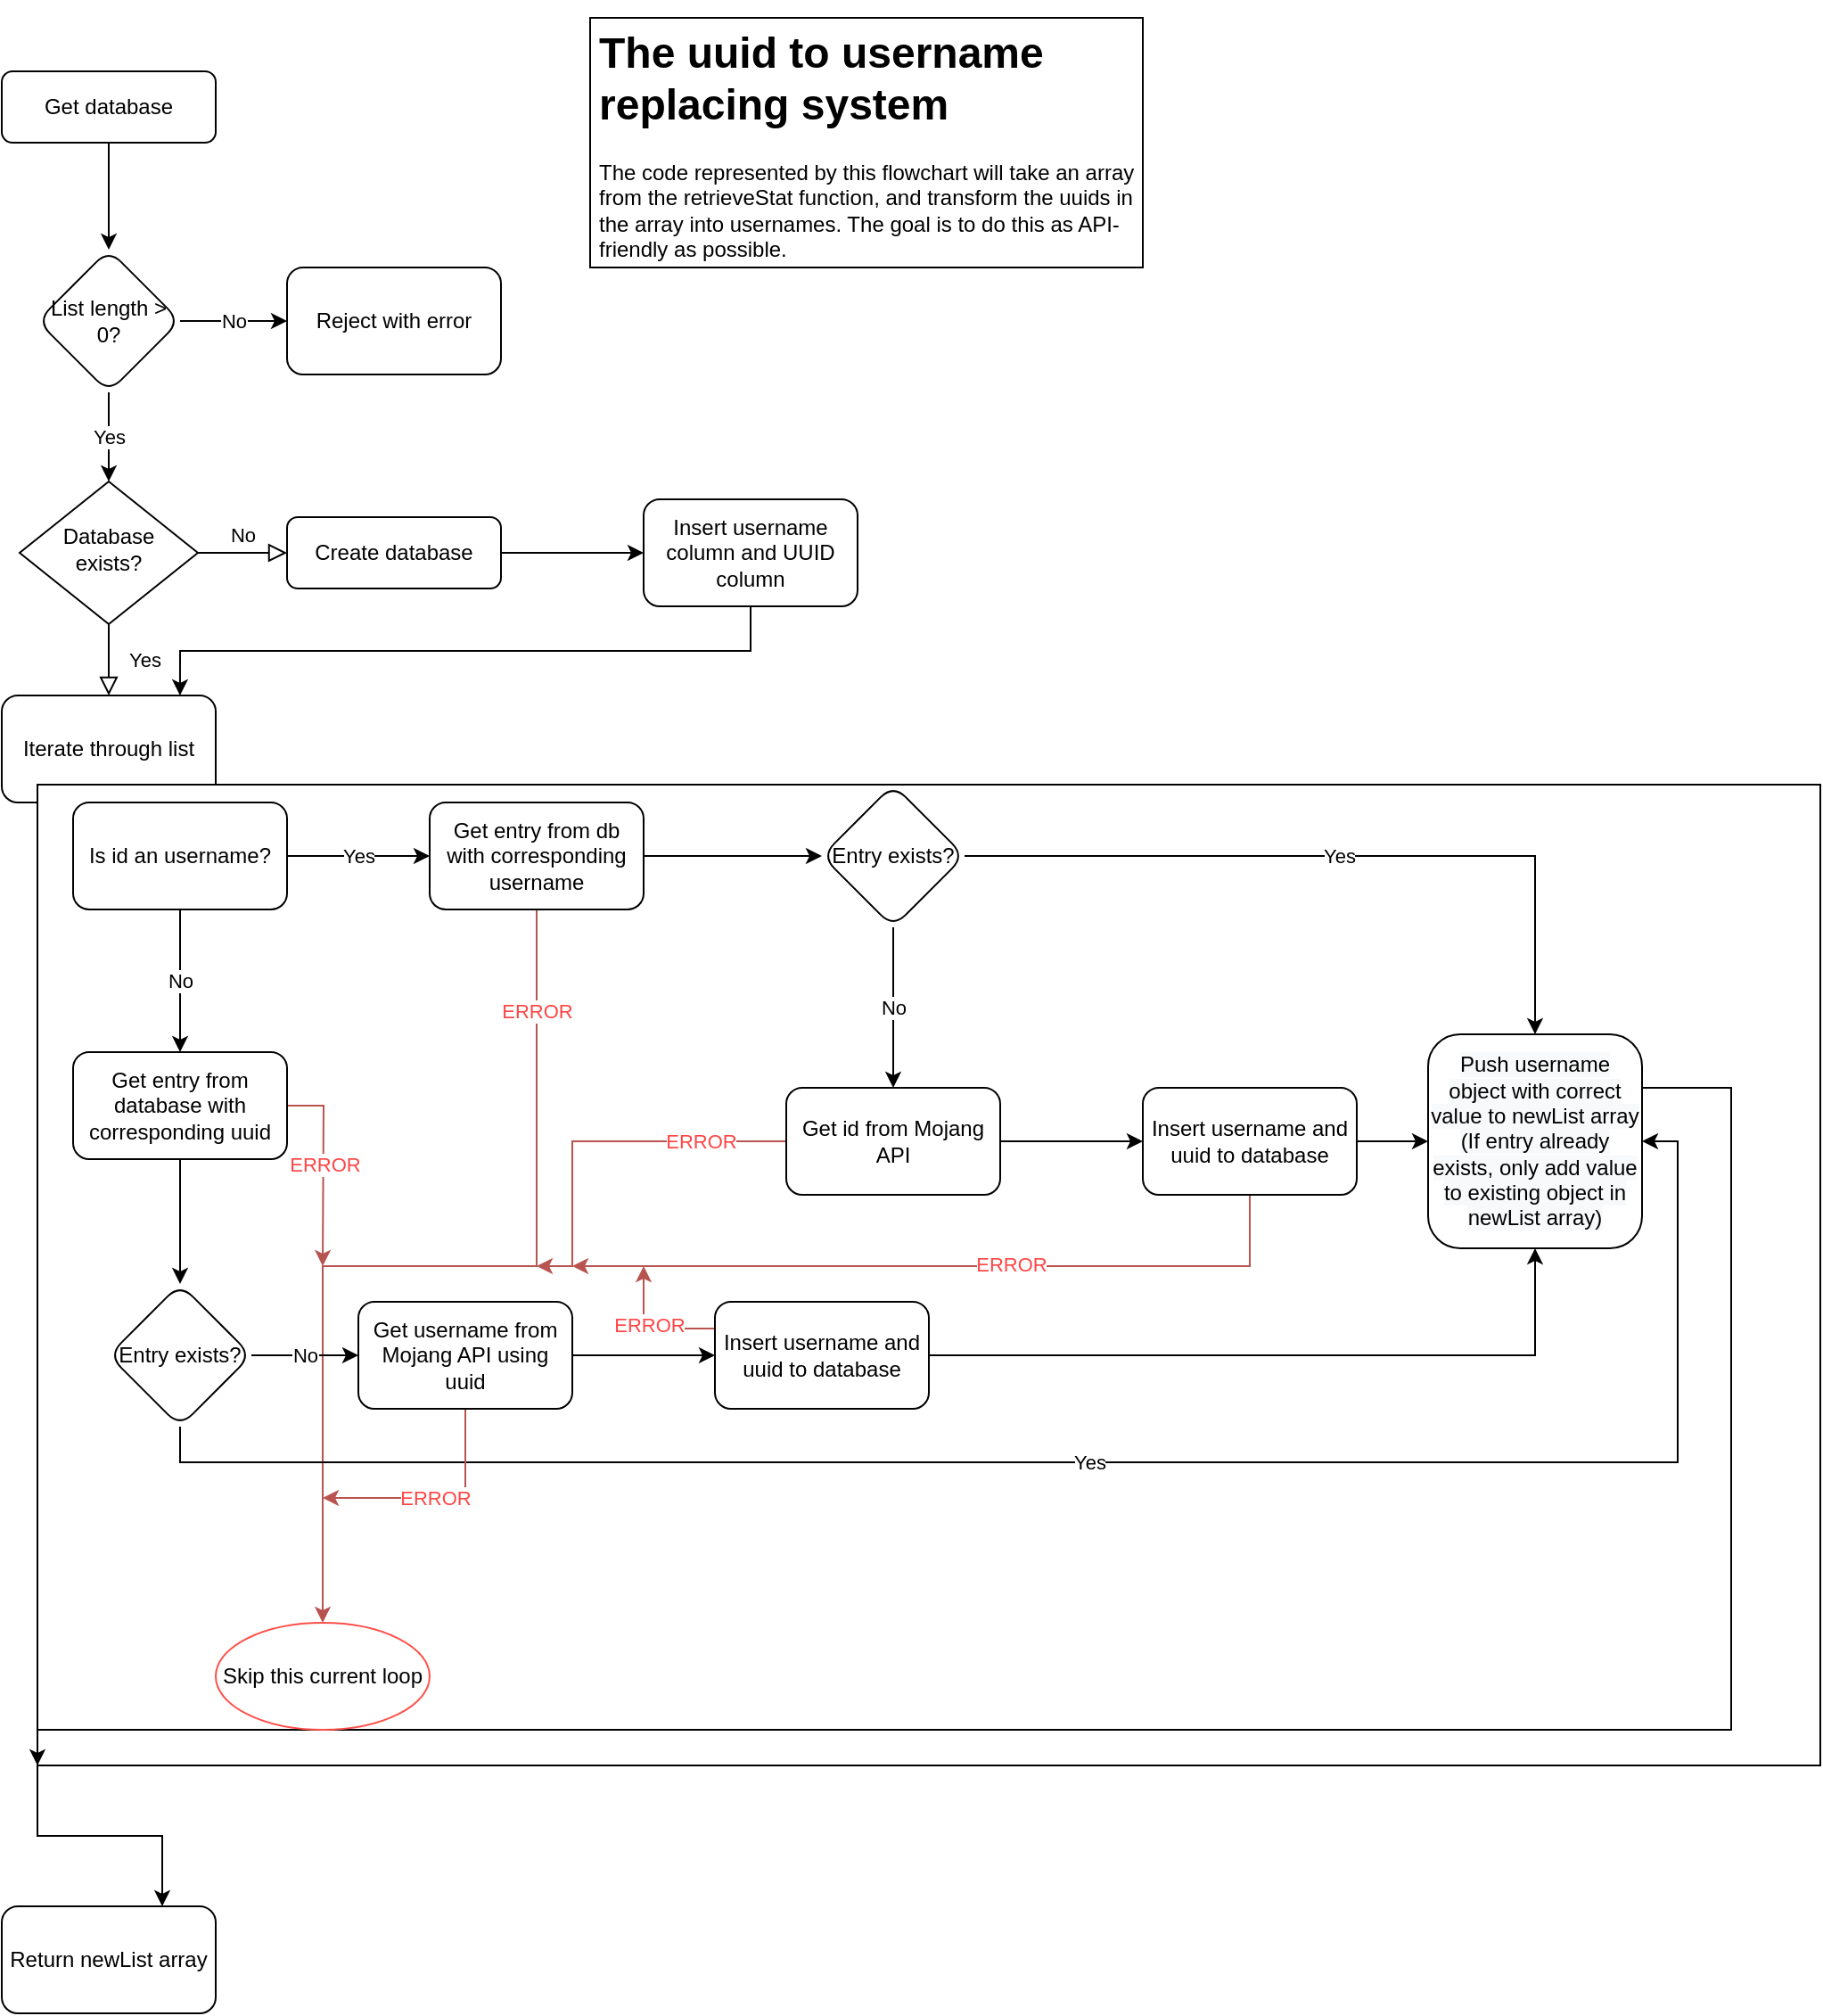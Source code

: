 <mxfile version="15.2.7" type="device"><diagram id="C5RBs43oDa-KdzZeNtuy" name="nameReplacer"><mxGraphModel dx="2370" dy="1370" grid="1" gridSize="10" guides="1" tooltips="1" connect="1" arrows="1" fold="1" page="1" pageScale="1" pageWidth="827" pageHeight="1169" math="0" shadow="0"><root><mxCell id="WIyWlLk6GJQsqaUBKTNV-0"/><mxCell id="WIyWlLk6GJQsqaUBKTNV-1" parent="WIyWlLk6GJQsqaUBKTNV-0"/><mxCell id="yE2sMuW5LS-2qirhEya3-6" value="" style="edgeStyle=orthogonalEdgeStyle;rounded=0;orthogonalLoop=1;jettySize=auto;html=1;" parent="WIyWlLk6GJQsqaUBKTNV-1" source="WIyWlLk6GJQsqaUBKTNV-3" target="yE2sMuW5LS-2qirhEya3-5" edge="1"><mxGeometry relative="1" as="geometry"/></mxCell><mxCell id="WIyWlLk6GJQsqaUBKTNV-3" value="Get database" style="rounded=1;whiteSpace=wrap;html=1;fontSize=12;glass=0;strokeWidth=1;shadow=0;" parent="WIyWlLk6GJQsqaUBKTNV-1" vertex="1"><mxGeometry x="160" y="80" width="120" height="40" as="geometry"/></mxCell><mxCell id="WIyWlLk6GJQsqaUBKTNV-4" value="Yes" style="rounded=0;html=1;jettySize=auto;orthogonalLoop=1;fontSize=11;endArrow=block;endFill=0;endSize=8;strokeWidth=1;shadow=0;labelBackgroundColor=none;edgeStyle=orthogonalEdgeStyle;" parent="WIyWlLk6GJQsqaUBKTNV-1" source="WIyWlLk6GJQsqaUBKTNV-6" edge="1"><mxGeometry y="20" relative="1" as="geometry"><mxPoint as="offset"/><mxPoint x="220" y="430" as="targetPoint"/></mxGeometry></mxCell><mxCell id="WIyWlLk6GJQsqaUBKTNV-5" value="No" style="edgeStyle=orthogonalEdgeStyle;rounded=0;html=1;jettySize=auto;orthogonalLoop=1;fontSize=11;endArrow=block;endFill=0;endSize=8;strokeWidth=1;shadow=0;labelBackgroundColor=none;" parent="WIyWlLk6GJQsqaUBKTNV-1" source="WIyWlLk6GJQsqaUBKTNV-6" target="WIyWlLk6GJQsqaUBKTNV-7" edge="1"><mxGeometry y="10" relative="1" as="geometry"><mxPoint as="offset"/></mxGeometry></mxCell><mxCell id="WIyWlLk6GJQsqaUBKTNV-6" value="Database exists?" style="rhombus;whiteSpace=wrap;html=1;shadow=0;fontFamily=Helvetica;fontSize=12;align=center;strokeWidth=1;spacing=6;spacingTop=-4;" parent="WIyWlLk6GJQsqaUBKTNV-1" vertex="1"><mxGeometry x="170" y="310" width="100" height="80" as="geometry"/></mxCell><mxCell id="yE2sMuW5LS-2qirhEya3-3" value="" style="edgeStyle=orthogonalEdgeStyle;rounded=0;orthogonalLoop=1;jettySize=auto;html=1;" parent="WIyWlLk6GJQsqaUBKTNV-1" source="WIyWlLk6GJQsqaUBKTNV-7" target="yE2sMuW5LS-2qirhEya3-2" edge="1"><mxGeometry relative="1" as="geometry"/></mxCell><mxCell id="WIyWlLk6GJQsqaUBKTNV-7" value="Create database" style="rounded=1;whiteSpace=wrap;html=1;fontSize=12;glass=0;strokeWidth=1;shadow=0;" parent="WIyWlLk6GJQsqaUBKTNV-1" vertex="1"><mxGeometry x="320" y="330" width="120" height="40" as="geometry"/></mxCell><mxCell id="yE2sMuW5LS-2qirhEya3-18" style="edgeStyle=orthogonalEdgeStyle;rounded=0;orthogonalLoop=1;jettySize=auto;html=1;exitX=0.5;exitY=1;exitDx=0;exitDy=0;entryX=0.833;entryY=0;entryDx=0;entryDy=0;entryPerimeter=0;" parent="WIyWlLk6GJQsqaUBKTNV-1" source="yE2sMuW5LS-2qirhEya3-2" target="yE2sMuW5LS-2qirhEya3-15" edge="1"><mxGeometry relative="1" as="geometry"><mxPoint x="261" y="440" as="targetPoint"/></mxGeometry></mxCell><mxCell id="yE2sMuW5LS-2qirhEya3-2" value="Insert username column and UUID column" style="rounded=1;whiteSpace=wrap;html=1;shadow=0;strokeWidth=1;glass=0;" parent="WIyWlLk6GJQsqaUBKTNV-1" vertex="1"><mxGeometry x="520" y="320" width="120" height="60" as="geometry"/></mxCell><mxCell id="yE2sMuW5LS-2qirhEya3-8" value="No" style="edgeStyle=orthogonalEdgeStyle;rounded=0;orthogonalLoop=1;jettySize=auto;html=1;" parent="WIyWlLk6GJQsqaUBKTNV-1" source="yE2sMuW5LS-2qirhEya3-5" target="yE2sMuW5LS-2qirhEya3-7" edge="1"><mxGeometry relative="1" as="geometry"/></mxCell><mxCell id="yE2sMuW5LS-2qirhEya3-10" value="Yes" style="edgeStyle=orthogonalEdgeStyle;rounded=0;orthogonalLoop=1;jettySize=auto;html=1;" parent="WIyWlLk6GJQsqaUBKTNV-1" source="yE2sMuW5LS-2qirhEya3-5" target="WIyWlLk6GJQsqaUBKTNV-6" edge="1"><mxGeometry relative="1" as="geometry"/></mxCell><mxCell id="yE2sMuW5LS-2qirhEya3-5" value="List length &amp;gt; 0?" style="rhombus;whiteSpace=wrap;html=1;rounded=1;shadow=0;strokeWidth=1;glass=0;" parent="WIyWlLk6GJQsqaUBKTNV-1" vertex="1"><mxGeometry x="180" y="180" width="80" height="80" as="geometry"/></mxCell><mxCell id="yE2sMuW5LS-2qirhEya3-7" value="Reject with error" style="whiteSpace=wrap;html=1;rounded=1;shadow=0;strokeWidth=1;glass=0;" parent="WIyWlLk6GJQsqaUBKTNV-1" vertex="1"><mxGeometry x="320" y="190" width="120" height="60" as="geometry"/></mxCell><mxCell id="yE2sMuW5LS-2qirhEya3-15" value="Iterate through list" style="rounded=1;whiteSpace=wrap;html=1;" parent="WIyWlLk6GJQsqaUBKTNV-1" vertex="1"><mxGeometry x="160" y="430" width="120" height="60" as="geometry"/></mxCell><mxCell id="5aNToOu_2usPjjUvXHYw-5" style="edgeStyle=orthogonalEdgeStyle;rounded=0;orthogonalLoop=1;jettySize=auto;html=1;exitX=0;exitY=1;exitDx=0;exitDy=0;entryX=0.75;entryY=0;entryDx=0;entryDy=0;" edge="1" parent="WIyWlLk6GJQsqaUBKTNV-1" source="yE2sMuW5LS-2qirhEya3-19" target="5aNToOu_2usPjjUvXHYw-3"><mxGeometry relative="1" as="geometry"/></mxCell><mxCell id="yE2sMuW5LS-2qirhEya3-19" value="" style="whiteSpace=wrap;html=1;fillColor=default;" parent="WIyWlLk6GJQsqaUBKTNV-1" vertex="1"><mxGeometry x="180" y="480" width="1000" height="550" as="geometry"/></mxCell><mxCell id="yE2sMuW5LS-2qirhEya3-22" value="Yes" style="edgeStyle=orthogonalEdgeStyle;rounded=0;orthogonalLoop=1;jettySize=auto;html=1;" parent="WIyWlLk6GJQsqaUBKTNV-1" source="yE2sMuW5LS-2qirhEya3-20" target="yE2sMuW5LS-2qirhEya3-21" edge="1"><mxGeometry relative="1" as="geometry"/></mxCell><mxCell id="yE2sMuW5LS-2qirhEya3-24" value="No" style="edgeStyle=orthogonalEdgeStyle;rounded=0;orthogonalLoop=1;jettySize=auto;html=1;" parent="WIyWlLk6GJQsqaUBKTNV-1" source="yE2sMuW5LS-2qirhEya3-20" target="yE2sMuW5LS-2qirhEya3-23" edge="1"><mxGeometry relative="1" as="geometry"/></mxCell><mxCell id="yE2sMuW5LS-2qirhEya3-20" value="Is id an username?" style="rounded=1;whiteSpace=wrap;html=1;fillColor=default;" parent="WIyWlLk6GJQsqaUBKTNV-1" vertex="1"><mxGeometry x="200" y="490" width="120" height="60" as="geometry"/></mxCell><mxCell id="yE2sMuW5LS-2qirhEya3-26" value="" style="edgeStyle=orthogonalEdgeStyle;rounded=0;orthogonalLoop=1;jettySize=auto;html=1;" parent="WIyWlLk6GJQsqaUBKTNV-1" source="yE2sMuW5LS-2qirhEya3-21" target="yE2sMuW5LS-2qirhEya3-25" edge="1"><mxGeometry relative="1" as="geometry"/></mxCell><mxCell id="yE2sMuW5LS-2qirhEya3-48" value="" style="edgeStyle=orthogonalEdgeStyle;rounded=0;orthogonalLoop=1;jettySize=auto;html=1;fillColor=#f8cecc;strokeColor=#b85450;fontColor=#FF4545;" parent="WIyWlLk6GJQsqaUBKTNV-1" source="yE2sMuW5LS-2qirhEya3-21" target="yE2sMuW5LS-2qirhEya3-47" edge="1"><mxGeometry relative="1" as="geometry"/></mxCell><mxCell id="yE2sMuW5LS-2qirhEya3-58" value="ERROR" style="edgeLabel;html=1;align=center;verticalAlign=middle;resizable=0;points=[];fontColor=#FF4545;" parent="yE2sMuW5LS-2qirhEya3-48" vertex="1" connectable="0"><mxGeometry x="-0.781" relative="1" as="geometry"><mxPoint as="offset"/></mxGeometry></mxCell><mxCell id="yE2sMuW5LS-2qirhEya3-21" value="Get entry from db with corresponding username" style="rounded=1;whiteSpace=wrap;html=1;fillColor=default;" parent="WIyWlLk6GJQsqaUBKTNV-1" vertex="1"><mxGeometry x="400" y="490" width="120" height="60" as="geometry"/></mxCell><mxCell id="yE2sMuW5LS-2qirhEya3-36" value="" style="edgeStyle=orthogonalEdgeStyle;rounded=0;orthogonalLoop=1;jettySize=auto;html=1;" parent="WIyWlLk6GJQsqaUBKTNV-1" source="yE2sMuW5LS-2qirhEya3-23" target="yE2sMuW5LS-2qirhEya3-35" edge="1"><mxGeometry relative="1" as="geometry"/></mxCell><mxCell id="yE2sMuW5LS-2qirhEya3-51" value="" style="edgeStyle=orthogonalEdgeStyle;rounded=0;orthogonalLoop=1;jettySize=auto;html=1;fontColor=#FF4545;strokeColor=#B85450;" parent="WIyWlLk6GJQsqaUBKTNV-1" source="yE2sMuW5LS-2qirhEya3-23" edge="1"><mxGeometry relative="1" as="geometry"><mxPoint x="340" y="750" as="targetPoint"/></mxGeometry></mxCell><mxCell id="yE2sMuW5LS-2qirhEya3-59" value="ERROR" style="edgeLabel;html=1;align=center;verticalAlign=middle;resizable=0;points=[];fontColor=#FF4545;" parent="yE2sMuW5LS-2qirhEya3-51" vertex="1" connectable="0"><mxGeometry x="-0.036" relative="1" as="geometry"><mxPoint as="offset"/></mxGeometry></mxCell><mxCell id="yE2sMuW5LS-2qirhEya3-23" value="Get entry from database with corresponding uuid" style="rounded=1;whiteSpace=wrap;html=1;fillColor=default;" parent="WIyWlLk6GJQsqaUBKTNV-1" vertex="1"><mxGeometry x="200" y="630" width="120" height="60" as="geometry"/></mxCell><mxCell id="yE2sMuW5LS-2qirhEya3-28" value="Yes" style="edgeStyle=orthogonalEdgeStyle;rounded=0;orthogonalLoop=1;jettySize=auto;html=1;entryX=0.5;entryY=0;entryDx=0;entryDy=0;" parent="WIyWlLk6GJQsqaUBKTNV-1" source="yE2sMuW5LS-2qirhEya3-25" target="yE2sMuW5LS-2qirhEya3-33" edge="1"><mxGeometry relative="1" as="geometry"><mxPoint x="760" y="550" as="targetPoint"/></mxGeometry></mxCell><mxCell id="yE2sMuW5LS-2qirhEya3-30" value="No" style="edgeStyle=orthogonalEdgeStyle;rounded=0;orthogonalLoop=1;jettySize=auto;html=1;" parent="WIyWlLk6GJQsqaUBKTNV-1" source="yE2sMuW5LS-2qirhEya3-25" target="yE2sMuW5LS-2qirhEya3-29" edge="1"><mxGeometry relative="1" as="geometry"/></mxCell><mxCell id="yE2sMuW5LS-2qirhEya3-25" value="Entry exists?" style="rhombus;whiteSpace=wrap;html=1;rounded=1;fillColor=default;" parent="WIyWlLk6GJQsqaUBKTNV-1" vertex="1"><mxGeometry x="620" y="480" width="80" height="80" as="geometry"/></mxCell><mxCell id="yE2sMuW5LS-2qirhEya3-32" value="" style="edgeStyle=orthogonalEdgeStyle;rounded=0;orthogonalLoop=1;jettySize=auto;html=1;" parent="WIyWlLk6GJQsqaUBKTNV-1" source="yE2sMuW5LS-2qirhEya3-29" target="yE2sMuW5LS-2qirhEya3-31" edge="1"><mxGeometry relative="1" as="geometry"/></mxCell><mxCell id="yE2sMuW5LS-2qirhEya3-53" style="edgeStyle=orthogonalEdgeStyle;rounded=0;orthogonalLoop=1;jettySize=auto;html=1;exitX=0;exitY=0.5;exitDx=0;exitDy=0;fontColor=#FF4545;strokeColor=#B85450;" parent="WIyWlLk6GJQsqaUBKTNV-1" source="yE2sMuW5LS-2qirhEya3-29" edge="1"><mxGeometry relative="1" as="geometry"><mxPoint x="460" y="750" as="targetPoint"/><Array as="points"><mxPoint x="480" y="680"/><mxPoint x="480" y="750"/></Array></mxGeometry></mxCell><mxCell id="yE2sMuW5LS-2qirhEya3-57" value="ERROR" style="edgeLabel;html=1;align=center;verticalAlign=middle;resizable=0;points=[];fontColor=#FF4545;" parent="yE2sMuW5LS-2qirhEya3-53" vertex="1" connectable="0"><mxGeometry x="-0.543" relative="1" as="geometry"><mxPoint as="offset"/></mxGeometry></mxCell><mxCell id="yE2sMuW5LS-2qirhEya3-29" value="Get id from Mojang API" style="whiteSpace=wrap;html=1;rounded=1;fillColor=default;" parent="WIyWlLk6GJQsqaUBKTNV-1" vertex="1"><mxGeometry x="600" y="650" width="120" height="60" as="geometry"/></mxCell><mxCell id="yE2sMuW5LS-2qirhEya3-34" value="" style="edgeStyle=orthogonalEdgeStyle;rounded=0;orthogonalLoop=1;jettySize=auto;html=1;" parent="WIyWlLk6GJQsqaUBKTNV-1" source="yE2sMuW5LS-2qirhEya3-31" target="yE2sMuW5LS-2qirhEya3-33" edge="1"><mxGeometry relative="1" as="geometry"/></mxCell><mxCell id="yE2sMuW5LS-2qirhEya3-55" style="edgeStyle=orthogonalEdgeStyle;rounded=0;orthogonalLoop=1;jettySize=auto;html=1;exitX=0.5;exitY=1;exitDx=0;exitDy=0;fontColor=#FF4545;strokeColor=#B85450;" parent="WIyWlLk6GJQsqaUBKTNV-1" source="yE2sMuW5LS-2qirhEya3-31" edge="1"><mxGeometry relative="1" as="geometry"><mxPoint x="480" y="750" as="targetPoint"/><Array as="points"><mxPoint x="860" y="750"/></Array></mxGeometry></mxCell><mxCell id="yE2sMuW5LS-2qirhEya3-56" value="ERROR" style="edgeLabel;html=1;align=center;verticalAlign=middle;resizable=0;points=[];fontColor=#FF4545;" parent="yE2sMuW5LS-2qirhEya3-55" vertex="1" connectable="0"><mxGeometry x="-0.171" y="-1" relative="1" as="geometry"><mxPoint as="offset"/></mxGeometry></mxCell><mxCell id="yE2sMuW5LS-2qirhEya3-31" value="Insert username and uuid to database" style="whiteSpace=wrap;html=1;rounded=1;fillColor=default;" parent="WIyWlLk6GJQsqaUBKTNV-1" vertex="1"><mxGeometry x="800" y="650" width="120" height="60" as="geometry"/></mxCell><mxCell id="5aNToOu_2usPjjUvXHYw-10" style="edgeStyle=orthogonalEdgeStyle;rounded=0;orthogonalLoop=1;jettySize=auto;html=1;exitX=1;exitY=0.25;exitDx=0;exitDy=0;entryX=0;entryY=1;entryDx=0;entryDy=0;" edge="1" parent="WIyWlLk6GJQsqaUBKTNV-1" source="yE2sMuW5LS-2qirhEya3-33" target="yE2sMuW5LS-2qirhEya3-19"><mxGeometry relative="1" as="geometry"><Array as="points"><mxPoint x="1130" y="650"/><mxPoint x="1130" y="1010"/><mxPoint x="180" y="1010"/></Array></mxGeometry></mxCell><mxCell id="yE2sMuW5LS-2qirhEya3-33" value="&lt;span style=&quot;color: rgb(0 , 0 , 0) ; font-family: &amp;#34;helvetica&amp;#34; ; font-size: 12px ; font-style: normal ; font-weight: 400 ; letter-spacing: normal ; text-align: center ; text-indent: 0px ; text-transform: none ; word-spacing: 0px ; background-color: rgb(248 , 249 , 250) ; display: inline ; float: none&quot;&gt;Push username object with correct value to newList array (If entry already exists, only add value to existing object in newList array)&lt;/span&gt;" style="whiteSpace=wrap;html=1;rounded=1;fillColor=default;" parent="WIyWlLk6GJQsqaUBKTNV-1" vertex="1"><mxGeometry x="960" y="620" width="120" height="120" as="geometry"/></mxCell><mxCell id="yE2sMuW5LS-2qirhEya3-38" value="No" style="edgeStyle=orthogonalEdgeStyle;rounded=0;orthogonalLoop=1;jettySize=auto;html=1;" parent="WIyWlLk6GJQsqaUBKTNV-1" source="yE2sMuW5LS-2qirhEya3-35" target="yE2sMuW5LS-2qirhEya3-37" edge="1"><mxGeometry relative="1" as="geometry"/></mxCell><mxCell id="yE2sMuW5LS-2qirhEya3-41" value="Yes" style="edgeStyle=orthogonalEdgeStyle;rounded=0;orthogonalLoop=1;jettySize=auto;html=1;entryX=1;entryY=0.5;entryDx=0;entryDy=0;" parent="WIyWlLk6GJQsqaUBKTNV-1" source="yE2sMuW5LS-2qirhEya3-35" target="yE2sMuW5LS-2qirhEya3-33" edge="1"><mxGeometry relative="1" as="geometry"><mxPoint x="260" y="930" as="targetPoint"/><Array as="points"><mxPoint x="260" y="860"/><mxPoint x="1100" y="860"/><mxPoint x="1100" y="680"/></Array></mxGeometry></mxCell><mxCell id="yE2sMuW5LS-2qirhEya3-35" value="Entry exists?" style="rhombus;whiteSpace=wrap;html=1;rounded=1;fillColor=default;" parent="WIyWlLk6GJQsqaUBKTNV-1" vertex="1"><mxGeometry x="220" y="760" width="80" height="80" as="geometry"/></mxCell><mxCell id="yE2sMuW5LS-2qirhEya3-43" value="" style="edgeStyle=orthogonalEdgeStyle;rounded=0;orthogonalLoop=1;jettySize=auto;html=1;" parent="WIyWlLk6GJQsqaUBKTNV-1" source="yE2sMuW5LS-2qirhEya3-37" target="yE2sMuW5LS-2qirhEya3-42" edge="1"><mxGeometry relative="1" as="geometry"/></mxCell><mxCell id="yE2sMuW5LS-2qirhEya3-62" style="edgeStyle=orthogonalEdgeStyle;rounded=0;orthogonalLoop=1;jettySize=auto;html=1;exitX=0.5;exitY=1;exitDx=0;exitDy=0;fontColor=#FF4545;strokeColor=#B85450;" parent="WIyWlLk6GJQsqaUBKTNV-1" source="yE2sMuW5LS-2qirhEya3-37" edge="1"><mxGeometry relative="1" as="geometry"><mxPoint x="340" y="880" as="targetPoint"/><Array as="points"><mxPoint x="420" y="880"/></Array></mxGeometry></mxCell><mxCell id="yE2sMuW5LS-2qirhEya3-63" value="ERROR" style="edgeLabel;html=1;align=center;verticalAlign=middle;resizable=0;points=[];fontColor=#FF4545;" parent="yE2sMuW5LS-2qirhEya3-62" vertex="1" connectable="0"><mxGeometry x="0.031" relative="1" as="geometry"><mxPoint as="offset"/></mxGeometry></mxCell><mxCell id="yE2sMuW5LS-2qirhEya3-37" value="Get username from Mojang API using uuid" style="whiteSpace=wrap;html=1;rounded=1;fillColor=default;" parent="WIyWlLk6GJQsqaUBKTNV-1" vertex="1"><mxGeometry x="360" y="770" width="120" height="60" as="geometry"/></mxCell><mxCell id="yE2sMuW5LS-2qirhEya3-46" style="edgeStyle=orthogonalEdgeStyle;rounded=0;orthogonalLoop=1;jettySize=auto;html=1;entryX=0.5;entryY=1;entryDx=0;entryDy=0;" parent="WIyWlLk6GJQsqaUBKTNV-1" source="yE2sMuW5LS-2qirhEya3-42" target="yE2sMuW5LS-2qirhEya3-33" edge="1"><mxGeometry relative="1" as="geometry"/></mxCell><mxCell id="yE2sMuW5LS-2qirhEya3-60" style="edgeStyle=orthogonalEdgeStyle;rounded=0;orthogonalLoop=1;jettySize=auto;html=1;exitX=0;exitY=0.25;exitDx=0;exitDy=0;fontColor=#FF4545;strokeColor=#B85450;" parent="WIyWlLk6GJQsqaUBKTNV-1" source="yE2sMuW5LS-2qirhEya3-42" edge="1"><mxGeometry relative="1" as="geometry"><mxPoint x="520" y="750" as="targetPoint"/><Array as="points"><mxPoint x="520" y="785"/></Array></mxGeometry></mxCell><mxCell id="yE2sMuW5LS-2qirhEya3-61" value="ERROR" style="edgeLabel;html=1;align=center;verticalAlign=middle;resizable=0;points=[];fontColor=#FF4545;" parent="yE2sMuW5LS-2qirhEya3-60" vertex="1" connectable="0"><mxGeometry x="-0.013" y="-2" relative="1" as="geometry"><mxPoint as="offset"/></mxGeometry></mxCell><mxCell id="yE2sMuW5LS-2qirhEya3-42" value="Insert username and uuid to database" style="whiteSpace=wrap;html=1;rounded=1;fillColor=default;" parent="WIyWlLk6GJQsqaUBKTNV-1" vertex="1"><mxGeometry x="560" y="770" width="120" height="60" as="geometry"/></mxCell><mxCell id="yE2sMuW5LS-2qirhEya3-47" value="Skip this current loop" style="ellipse;whiteSpace=wrap;html=1;rounded=1;fillColor=default;strokeColor=#FF504A;" parent="WIyWlLk6GJQsqaUBKTNV-1" vertex="1"><mxGeometry x="280" y="950" width="120" height="60" as="geometry"/></mxCell><mxCell id="yE2sMuW5LS-2qirhEya3-64" value="&lt;h1&gt;&lt;font color=&quot;#000000&quot;&gt;The uuid to username replacing system&lt;/font&gt;&lt;/h1&gt;&lt;p&gt;&lt;font color=&quot;#000000&quot;&gt;The code represented by this flowchart will take an array from the retrieveStat function, and transform the uuids in the array into usernames. The goal is to do this as API-friendly as possible.&amp;nbsp;&lt;/font&gt;&lt;/p&gt;" style="text;html=1;strokeColor=default;fillColor=default;spacing=5;spacingTop=-20;whiteSpace=wrap;overflow=hidden;rounded=0;fontColor=#FF4545;" parent="WIyWlLk6GJQsqaUBKTNV-1" vertex="1"><mxGeometry x="490" y="50" width="310" height="140" as="geometry"/></mxCell><mxCell id="5aNToOu_2usPjjUvXHYw-3" value="Return newList array" style="rounded=1;whiteSpace=wrap;html=1;" vertex="1" parent="WIyWlLk6GJQsqaUBKTNV-1"><mxGeometry x="160" y="1109" width="120" height="60" as="geometry"/></mxCell></root></mxGraphModel></diagram></mxfile>